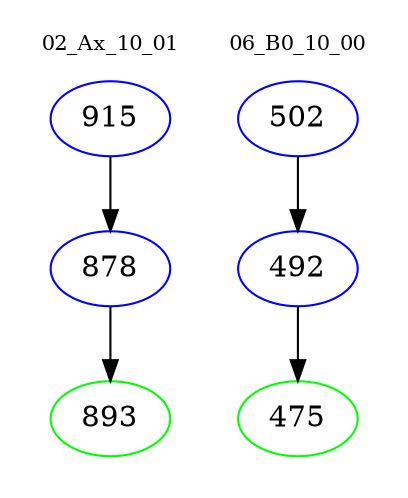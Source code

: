 digraph{
subgraph cluster_0 {
color = white
label = "02_Ax_10_01";
fontsize=10;
T0_915 [label="915", color="blue"]
T0_915 -> T0_878 [color="black"]
T0_878 [label="878", color="blue"]
T0_878 -> T0_893 [color="black"]
T0_893 [label="893", color="green"]
}
subgraph cluster_1 {
color = white
label = "06_B0_10_00";
fontsize=10;
T1_502 [label="502", color="blue"]
T1_502 -> T1_492 [color="black"]
T1_492 [label="492", color="blue"]
T1_492 -> T1_475 [color="black"]
T1_475 [label="475", color="green"]
}
}
